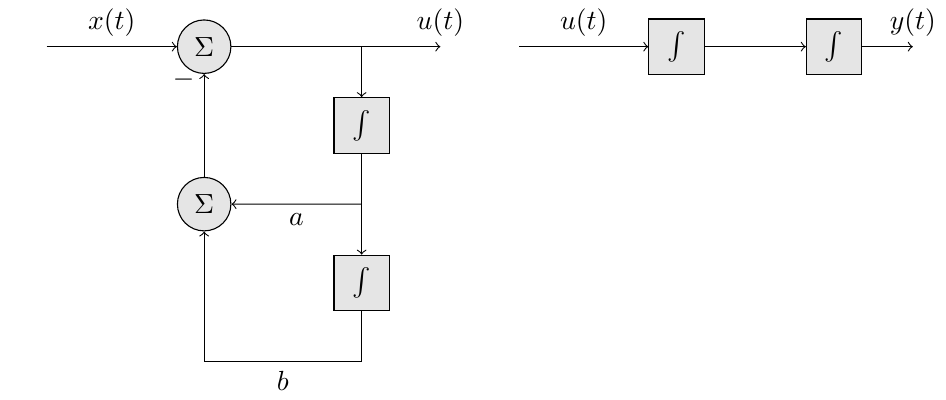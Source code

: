 \documentclass{standalone}
\usepackage{tikz}
\usetikzlibrary{calc}
\usetikzlibrary{positioning}
\usetikzlibrary{shapes,arrows,decorations.pathreplacing,decorations.markings}
\tikzstyle{block} = [draw, fill=gray!20, rectangle]
\tikzstyle{sum} = [draw, fill=gray!20, circle, node distance=1cm]
\tikzstyle{input} = [coordinate]
\tikzstyle{output} = [coordinate]
\tikzstyle{pinstyle} = [pin edge={to-,thin,black}]
\usepackage{pgfplots}
 \pgfplotsset{compat=1.13}
 \usepackage{transparent}

\begin{document}
\tikzstyle{block} = [draw, fill=gray!20, rectangle, 
    minimum height=2em, minimum width=2em]
  \tikzstyle{sum} = [draw, fill=gray!20, circle, node distance=1cm]
  \tikzstyle{input} = [coordinate]
  \tikzstyle{output} = [coordinate]
  \tikzstyle{pinstyle} = [pin edge={to-,thin,black}]
  
  \begin{tikzpicture}[auto]
    \node [input, name=input] at (0,0) {};
    \node [sum, right of=input,node distance=2cm] (sum) {$\Sigma$};
    \node [sum, below of=sum,node distance=2cm] (sum2) {$\Sigma$};
    \node[block] at (4,-1) (block3) {$\int$};
    \node[block] at (4,-3) (block4) {$\int$};

    \node [shape=coordinate, name=conn1] at (4,0) {};
    \node [shape=coordinate, name=conn2] at (4,-2) {};
    \node [shape=coordinate, name=conn3] at (4,-4) {};
    \node [shape=coordinate, name=conn4] at (2,-4) {};
    \node [output, right of=conn1] (output) {};

    \draw [->] (input) -- node {$x(t)$} (sum);
    \draw (sum) -- (conn1);
    \draw [->] (conn1) -- (block3);
    \draw (block3) -- (conn2);
    \draw [->] (conn2) -- (block4);
    \draw [->] (conn2) -- node {$a$} (sum2);
    \draw (block4) -- (conn3);
    \draw (conn3) -- node {$b$} (conn4);
    \draw [->] (conn3) -| (sum2);
    \draw [->] (sum2) -- node[pos=0.95] {$-$} (sum);
    \draw [->] (conn1) -- node[pos=1] {$u(t)$} (output);

    \node [input, name=input] at (6,0) {};
    \node [block, right of=input,node distance=2cm] (block1) {$\int$};
    \node [block, right of=block1,node distance=2cm] (block2) {$\int$};
    \node [output, right of=block2] (output) {};

    \draw [->] (input) -- node {$u(t)$} (block1);
    \draw [->] (block1) -- (block2);
    \draw [->] (block2) -- node[pos=1] {$y(t)$} (output);
  \end{tikzpicture}
\end{document}

